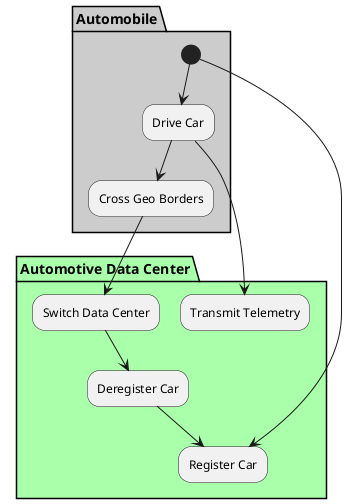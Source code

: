 @startuml


partition "Automobile"  #cccccc {
  (*) --> "Drive Car"
  "Drive Car" --> "Cross Geo Borders"
}

partition "Automotive Data Center" #aaffaa {
  (*) --> "Register Car"
  "Drive Car" --> "Transmit Telemetry"
  "Cross Geo Borders" --> "Switch Data Center"
  "Switch Data Center" --> "Deregister Car"
  "Deregister Car" --> "Register Car"
}

@enduml
